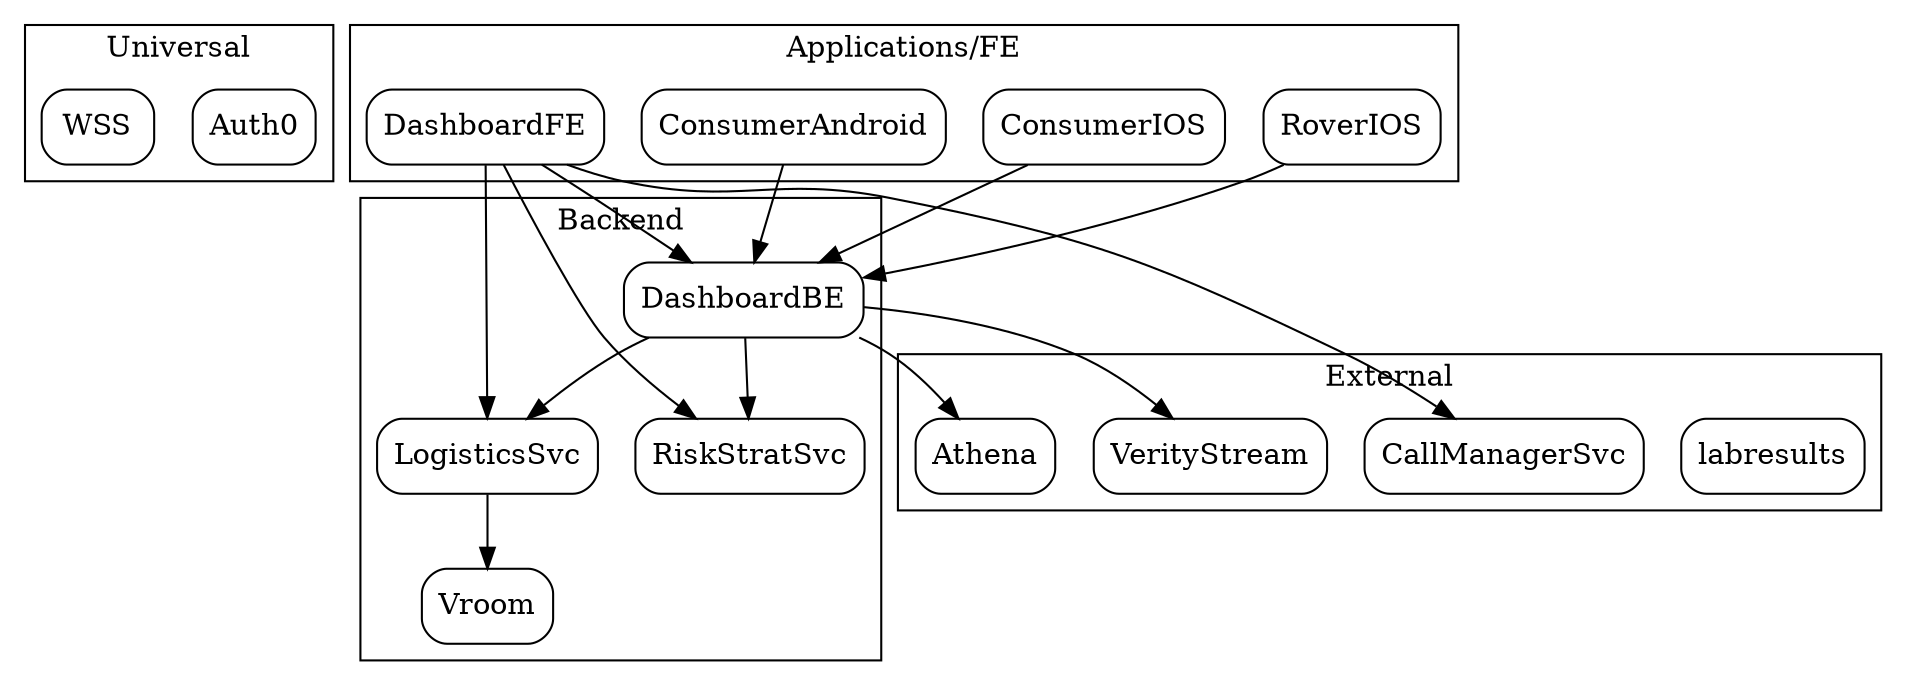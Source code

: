 digraph G {
    compound=true;
    node [shape=box style=rounded];


    subgraph cluster_Universal{
        label = "Universal"
        Auth0 [label="Auth0"]
        WSS [label="WSS"]
    }
    
    subgraph cluster_Frontend {
        label = "Applications/FE"
        DashboardFE [label="DashboardFE"]
        RoverIOS [label="RoverIOS"]
        ConsumerIOS [label="ConsumerIOS"]
        ConsumerAndroid [label="ConsumerAndroid"]

    }

    subgraph cluster_Backend{
        label="Backend"
        DashboardBE [label="DashboardBE"]
        LogisticsSvc [label="LogisticsSvc"]
        RiskStratSvc [label="RiskStratSvc"]
        Vroom [label="Vroom"]
    }

    subgraph cluster_External{
        label="External"
        EhrAdapter [label="labresults"]
        CallManagerSvc [label="CallManagerSvc"]
        VerityStream [label="VerityStream"]
        Athena [label="Athena"]
    }

    DashboardFE -> DashboardBE
    RoverIOS -> DashboardBE
    ConsumerIOS -> DashboardBE
    ConsumerAndroid -> DashboardBE
    DashboardFE -> LogisticsSvc
    DashboardFE -> RiskStratSvc
    DashboardFE -> CallManagerSvc

    DashboardBE -> LogisticsSvc
    DashboardBE -> RiskStratSvc
    DashboardBE -> Athena
    DashboardBE -> VerityStream
    LogisticsSvc -> Vroom

}

